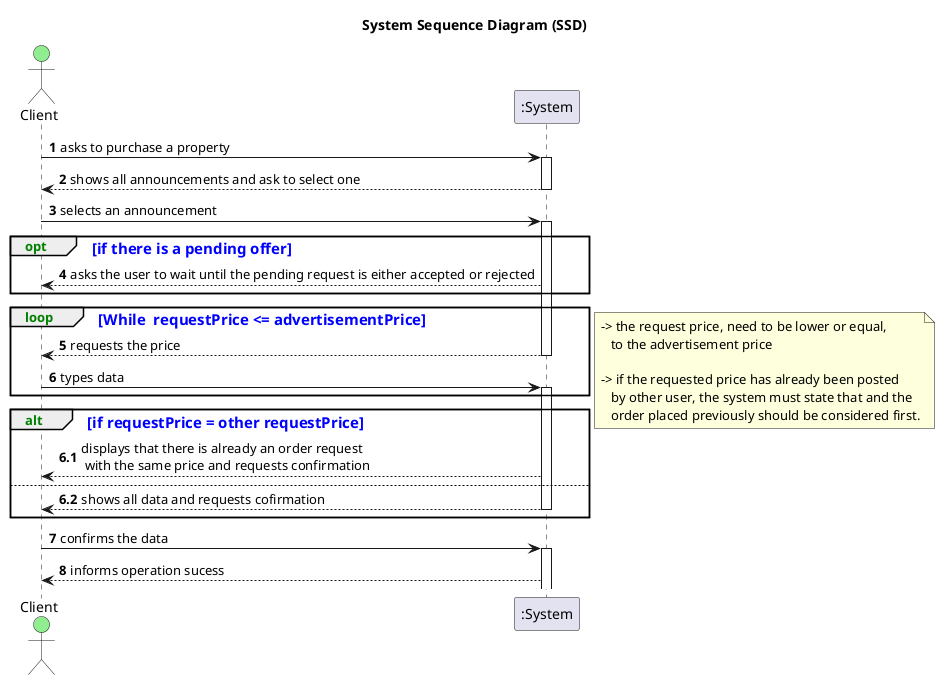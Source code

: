 @startuml
skinparam monochrome false
skinparam packageStyle rectangle
skinparam shadowing false

title System Sequence Diagram (SSD)

' File sytling

'alt sytling
skinparam SequenceGroupHeaderFontColor green
skinparam SequenceGroupFontColor blue
skinparam SequenceGroupFontSize 15
'Middle text styling
'skinparam sequenceMessageAlign center
'skinparam sequenceMessageAlign direction
autonumber

actor "Client" as Client #LightGreen
participant ":System" as System

    Client -> System : asks to purchase a property
    activate System
    System --> Client : shows all announcements and ask to select one
    deactivate System
    Client -> System : selects an announcement 
    activate System
    opt if there is a pending offer

        System --> Client : asks the user to wait until the pending request is either accepted or rejected

    end
    loop While  requestPrice <= advertisementPrice

        System --> Client : requests the price
        deactivate System

        Client -> System : types data
        activate System
    end
    note right
     -> the request price, need to be lower or equal,
        to the advertisement price

     -> if the requested price has already been posted
        by other user, the system must state that and the 
        order placed previously should be considered first.
    end note
    autonumber 6.1
    alt if requestPrice = other requestPrice

    System --> Client : displays that there is already an order request\n with the same price and requests confirmation
    
    else
    System --> Client : shows all data and requests cofirmation
    deactivate System
    end
    autonumber 7
    Client -> System : confirms the data
    activate System

    System --> Client : informs operation sucess


@enduml